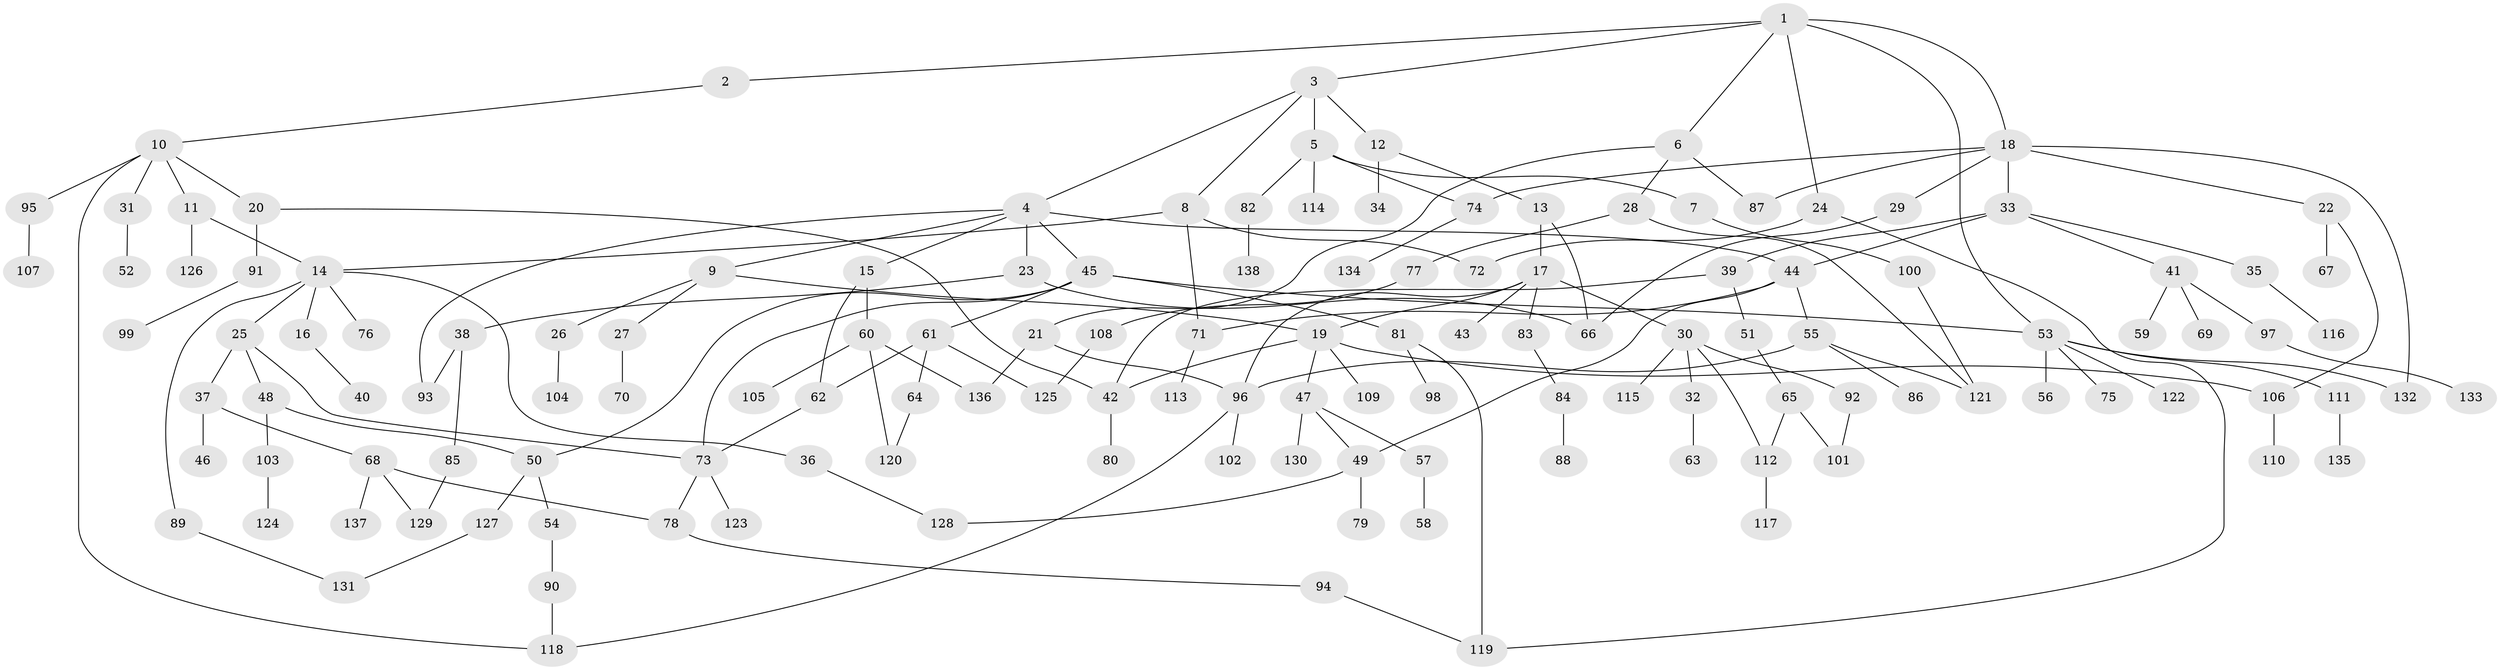 // coarse degree distribution, {9: 0.03125, 2: 0.23958333333333334, 7: 0.03125, 5: 0.0625, 4: 0.07291666666666667, 3: 0.16666666666666666, 8: 0.03125, 1: 0.3541666666666667, 6: 0.010416666666666666}
// Generated by graph-tools (version 1.1) at 2025/51/02/27/25 19:51:38]
// undirected, 138 vertices, 174 edges
graph export_dot {
graph [start="1"]
  node [color=gray90,style=filled];
  1;
  2;
  3;
  4;
  5;
  6;
  7;
  8;
  9;
  10;
  11;
  12;
  13;
  14;
  15;
  16;
  17;
  18;
  19;
  20;
  21;
  22;
  23;
  24;
  25;
  26;
  27;
  28;
  29;
  30;
  31;
  32;
  33;
  34;
  35;
  36;
  37;
  38;
  39;
  40;
  41;
  42;
  43;
  44;
  45;
  46;
  47;
  48;
  49;
  50;
  51;
  52;
  53;
  54;
  55;
  56;
  57;
  58;
  59;
  60;
  61;
  62;
  63;
  64;
  65;
  66;
  67;
  68;
  69;
  70;
  71;
  72;
  73;
  74;
  75;
  76;
  77;
  78;
  79;
  80;
  81;
  82;
  83;
  84;
  85;
  86;
  87;
  88;
  89;
  90;
  91;
  92;
  93;
  94;
  95;
  96;
  97;
  98;
  99;
  100;
  101;
  102;
  103;
  104;
  105;
  106;
  107;
  108;
  109;
  110;
  111;
  112;
  113;
  114;
  115;
  116;
  117;
  118;
  119;
  120;
  121;
  122;
  123;
  124;
  125;
  126;
  127;
  128;
  129;
  130;
  131;
  132;
  133;
  134;
  135;
  136;
  137;
  138;
  1 -- 2;
  1 -- 3;
  1 -- 6;
  1 -- 18;
  1 -- 24;
  1 -- 53;
  2 -- 10;
  3 -- 4;
  3 -- 5;
  3 -- 8;
  3 -- 12;
  4 -- 9;
  4 -- 15;
  4 -- 23;
  4 -- 45;
  4 -- 44;
  4 -- 93;
  5 -- 7;
  5 -- 74;
  5 -- 82;
  5 -- 114;
  6 -- 21;
  6 -- 28;
  6 -- 87;
  7 -- 100;
  8 -- 71;
  8 -- 14;
  8 -- 72;
  9 -- 19;
  9 -- 26;
  9 -- 27;
  10 -- 11;
  10 -- 20;
  10 -- 31;
  10 -- 95;
  10 -- 118;
  11 -- 14;
  11 -- 126;
  12 -- 13;
  12 -- 34;
  13 -- 17;
  13 -- 66;
  14 -- 16;
  14 -- 25;
  14 -- 36;
  14 -- 76;
  14 -- 89;
  15 -- 60;
  15 -- 62;
  16 -- 40;
  17 -- 30;
  17 -- 43;
  17 -- 83;
  17 -- 96;
  17 -- 19;
  18 -- 22;
  18 -- 29;
  18 -- 33;
  18 -- 87;
  18 -- 74;
  18 -- 132;
  19 -- 42;
  19 -- 47;
  19 -- 109;
  19 -- 106;
  20 -- 91;
  20 -- 42;
  21 -- 136;
  21 -- 96;
  22 -- 67;
  22 -- 106;
  23 -- 38;
  23 -- 66;
  24 -- 72;
  24 -- 119;
  25 -- 37;
  25 -- 48;
  25 -- 73;
  26 -- 104;
  27 -- 70;
  28 -- 77;
  28 -- 121;
  29 -- 66;
  30 -- 32;
  30 -- 92;
  30 -- 112;
  30 -- 115;
  31 -- 52;
  32 -- 63;
  33 -- 35;
  33 -- 39;
  33 -- 41;
  33 -- 44;
  35 -- 116;
  36 -- 128;
  37 -- 46;
  37 -- 68;
  38 -- 85;
  38 -- 93;
  39 -- 51;
  39 -- 42;
  41 -- 59;
  41 -- 69;
  41 -- 97;
  42 -- 80;
  44 -- 49;
  44 -- 55;
  44 -- 71;
  45 -- 53;
  45 -- 61;
  45 -- 81;
  45 -- 73;
  45 -- 50;
  47 -- 57;
  47 -- 130;
  47 -- 49;
  48 -- 50;
  48 -- 103;
  49 -- 79;
  49 -- 128;
  50 -- 54;
  50 -- 127;
  51 -- 65;
  53 -- 56;
  53 -- 75;
  53 -- 111;
  53 -- 122;
  53 -- 132;
  54 -- 90;
  55 -- 86;
  55 -- 121;
  55 -- 96;
  57 -- 58;
  60 -- 105;
  60 -- 120;
  60 -- 136;
  61 -- 64;
  61 -- 125;
  61 -- 62;
  62 -- 73;
  64 -- 120;
  65 -- 101;
  65 -- 112;
  68 -- 129;
  68 -- 137;
  68 -- 78;
  71 -- 113;
  73 -- 78;
  73 -- 123;
  74 -- 134;
  77 -- 108;
  78 -- 94;
  81 -- 98;
  81 -- 119;
  82 -- 138;
  83 -- 84;
  84 -- 88;
  85 -- 129;
  89 -- 131;
  90 -- 118;
  91 -- 99;
  92 -- 101;
  94 -- 119;
  95 -- 107;
  96 -- 102;
  96 -- 118;
  97 -- 133;
  100 -- 121;
  103 -- 124;
  106 -- 110;
  108 -- 125;
  111 -- 135;
  112 -- 117;
  127 -- 131;
}
